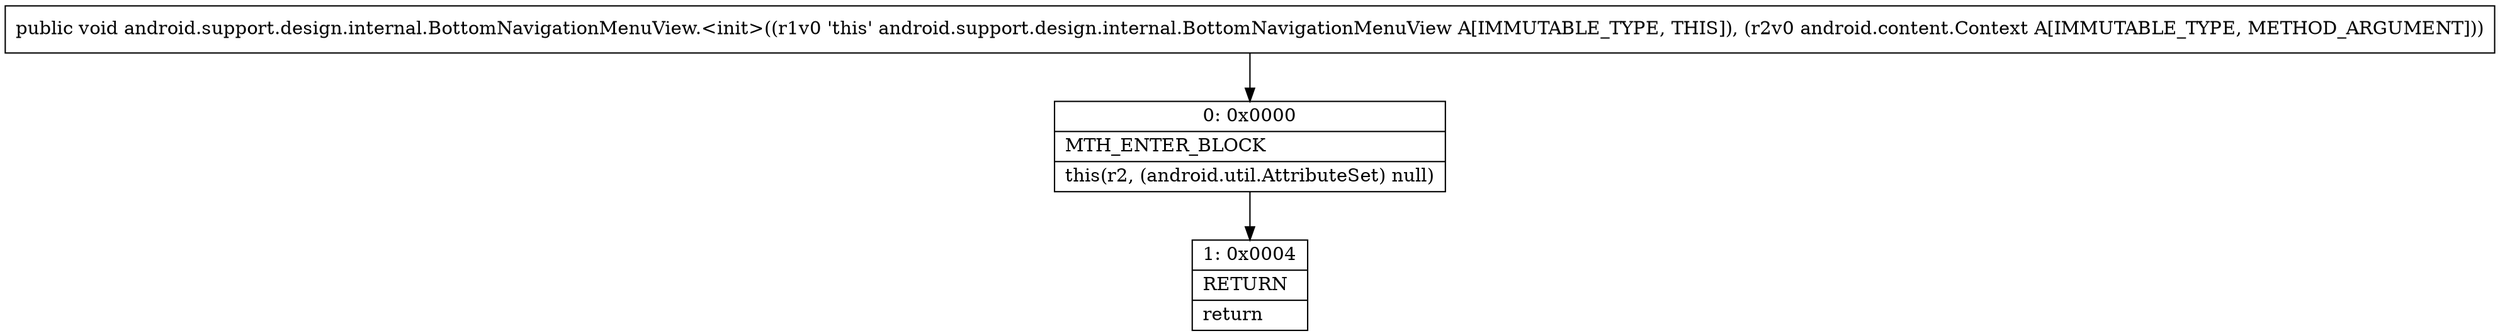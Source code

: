 digraph "CFG forandroid.support.design.internal.BottomNavigationMenuView.\<init\>(Landroid\/content\/Context;)V" {
Node_0 [shape=record,label="{0\:\ 0x0000|MTH_ENTER_BLOCK\l|this(r2, (android.util.AttributeSet) null)\l}"];
Node_1 [shape=record,label="{1\:\ 0x0004|RETURN\l|return\l}"];
MethodNode[shape=record,label="{public void android.support.design.internal.BottomNavigationMenuView.\<init\>((r1v0 'this' android.support.design.internal.BottomNavigationMenuView A[IMMUTABLE_TYPE, THIS]), (r2v0 android.content.Context A[IMMUTABLE_TYPE, METHOD_ARGUMENT])) }"];
MethodNode -> Node_0;
Node_0 -> Node_1;
}

